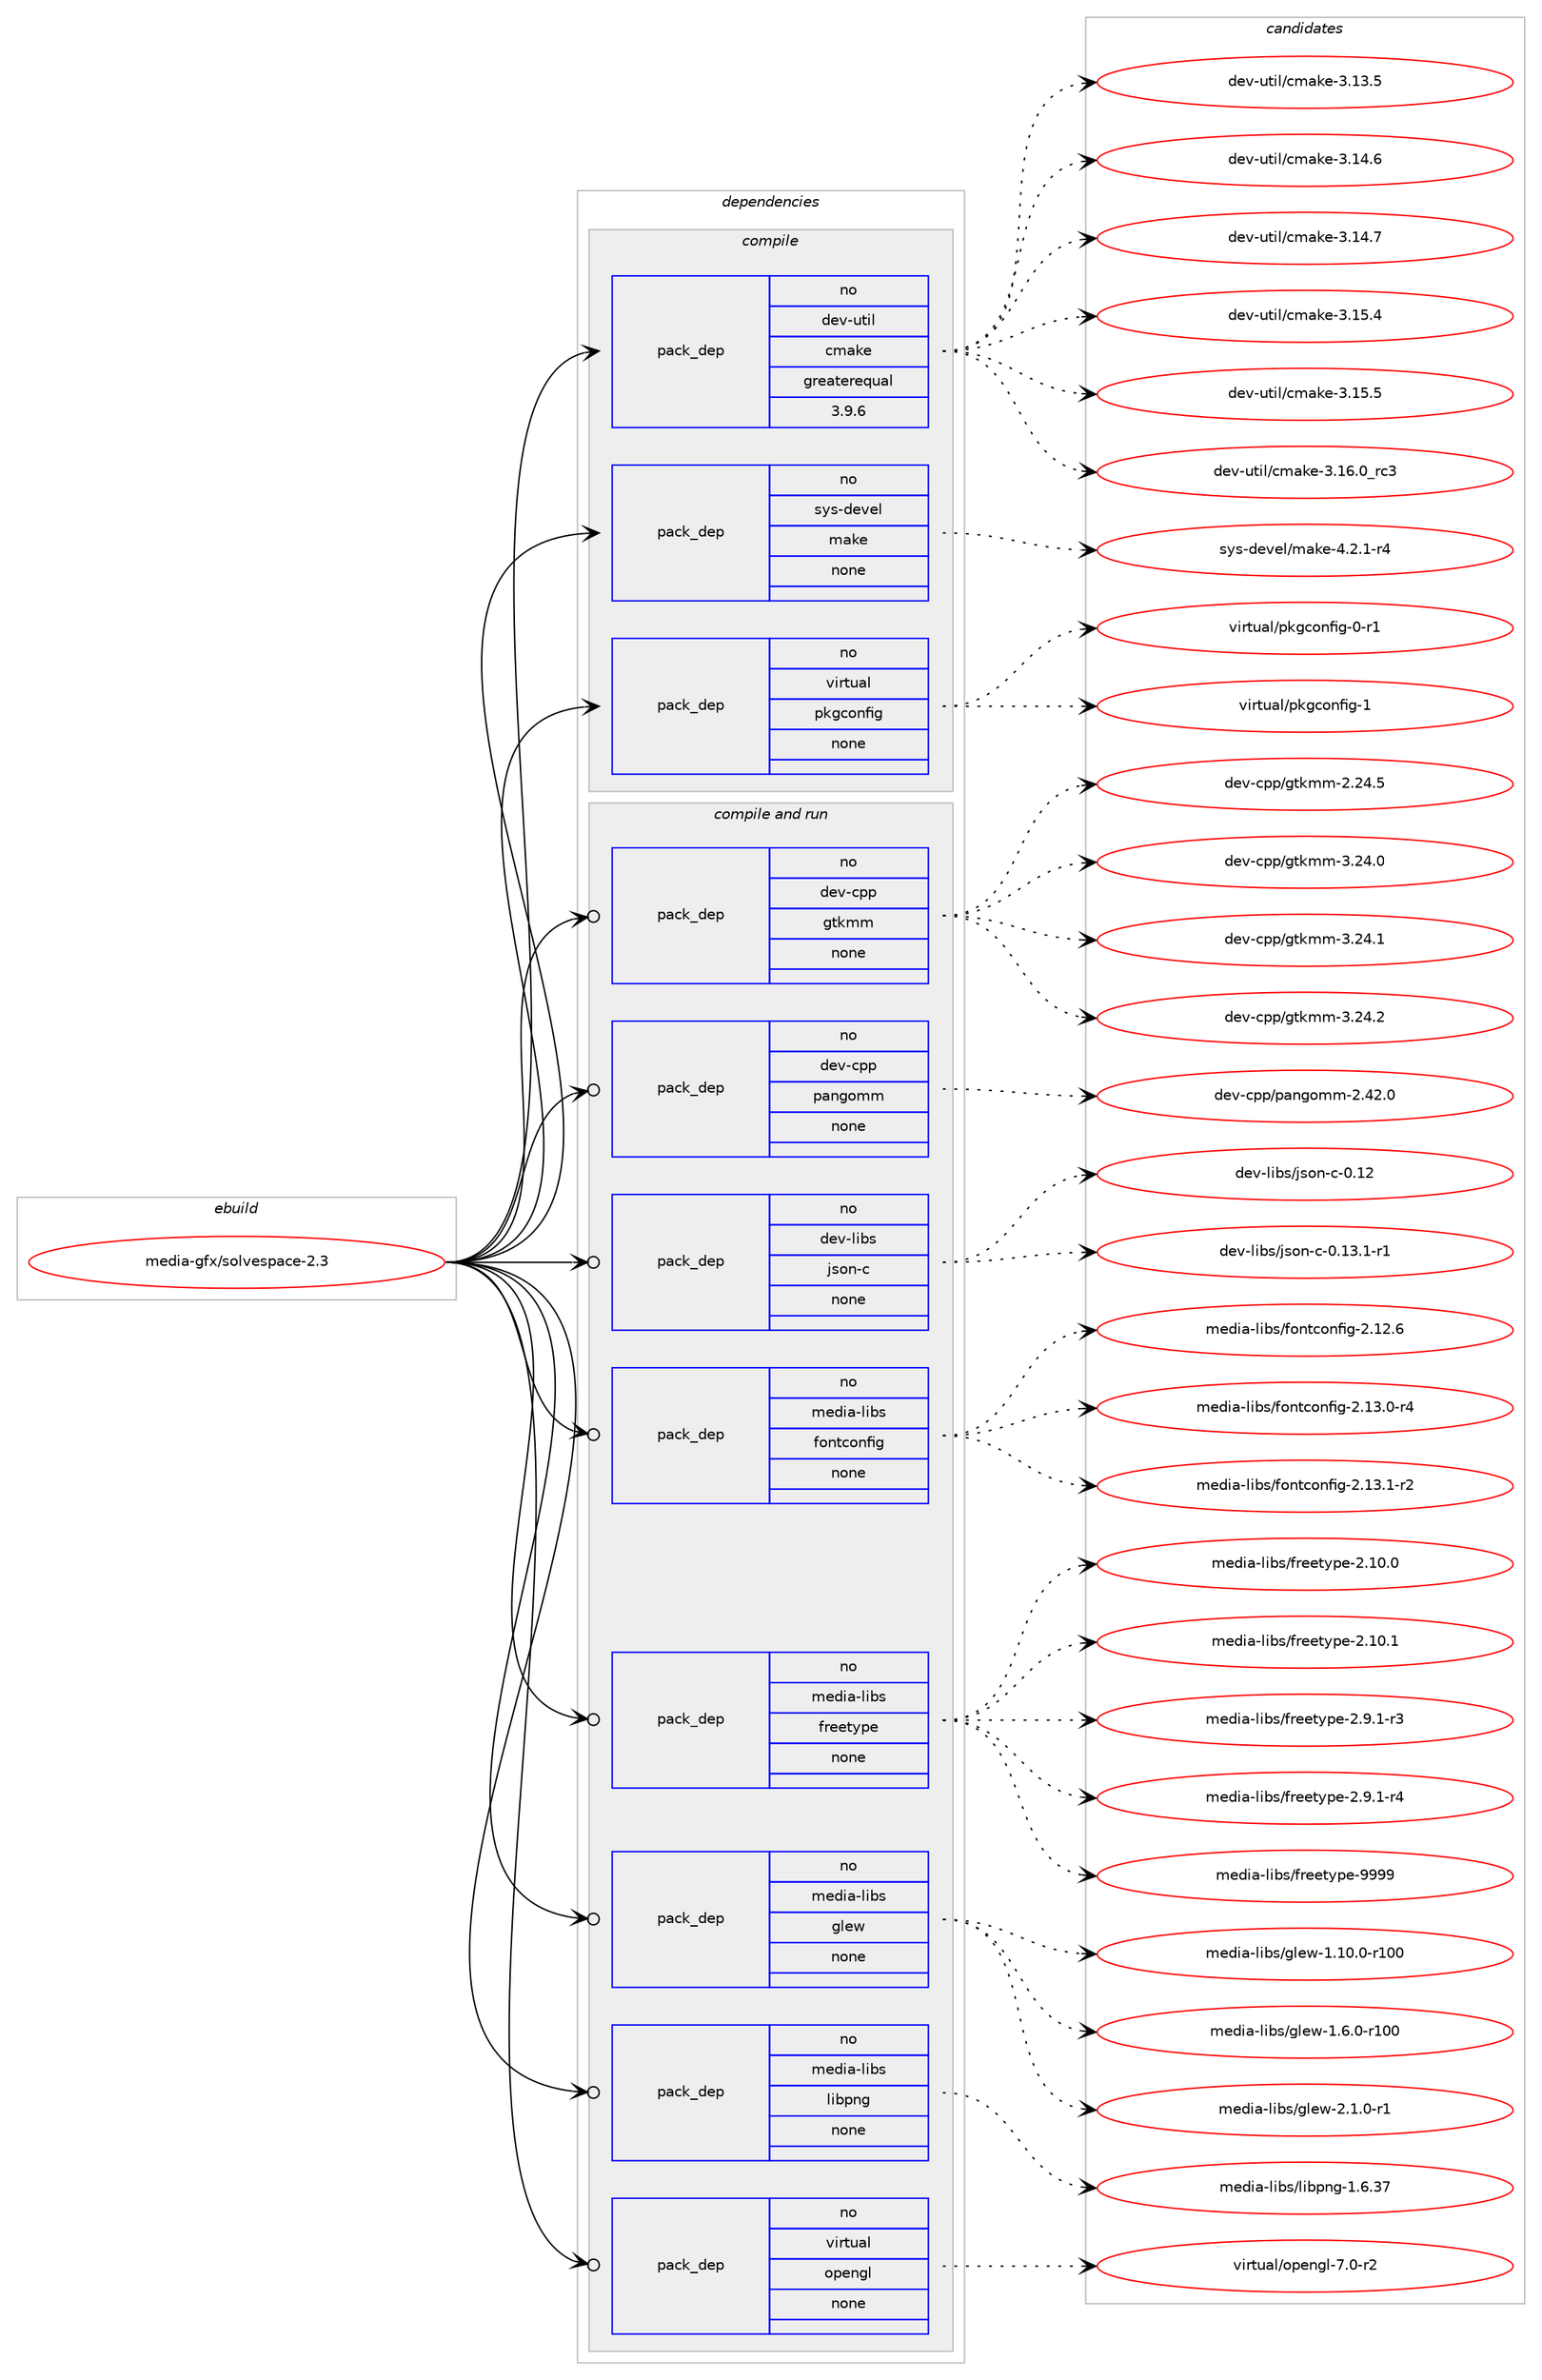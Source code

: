 digraph prolog {

# *************
# Graph options
# *************

newrank=true;
concentrate=true;
compound=true;
graph [rankdir=LR,fontname=Helvetica,fontsize=10,ranksep=1.5];#, ranksep=2.5, nodesep=0.2];
edge  [arrowhead=vee];
node  [fontname=Helvetica,fontsize=10];

# **********
# The ebuild
# **********

subgraph cluster_leftcol {
color=gray;
rank=same;
label=<<i>ebuild</i>>;
id [label="media-gfx/solvespace-2.3", color=red, width=4, href="../media-gfx/solvespace-2.3.svg"];
}

# ****************
# The dependencies
# ****************

subgraph cluster_midcol {
color=gray;
label=<<i>dependencies</i>>;
subgraph cluster_compile {
fillcolor="#eeeeee";
style=filled;
label=<<i>compile</i>>;
subgraph pack579434 {
dependency783516 [label=<<TABLE BORDER="0" CELLBORDER="1" CELLSPACING="0" CELLPADDING="4" WIDTH="220"><TR><TD ROWSPAN="6" CELLPADDING="30">pack_dep</TD></TR><TR><TD WIDTH="110">no</TD></TR><TR><TD>dev-util</TD></TR><TR><TD>cmake</TD></TR><TR><TD>greaterequal</TD></TR><TR><TD>3.9.6</TD></TR></TABLE>>, shape=none, color=blue];
}
id:e -> dependency783516:w [weight=20,style="solid",arrowhead="vee"];
subgraph pack579435 {
dependency783517 [label=<<TABLE BORDER="0" CELLBORDER="1" CELLSPACING="0" CELLPADDING="4" WIDTH="220"><TR><TD ROWSPAN="6" CELLPADDING="30">pack_dep</TD></TR><TR><TD WIDTH="110">no</TD></TR><TR><TD>sys-devel</TD></TR><TR><TD>make</TD></TR><TR><TD>none</TD></TR><TR><TD></TD></TR></TABLE>>, shape=none, color=blue];
}
id:e -> dependency783517:w [weight=20,style="solid",arrowhead="vee"];
subgraph pack579436 {
dependency783518 [label=<<TABLE BORDER="0" CELLBORDER="1" CELLSPACING="0" CELLPADDING="4" WIDTH="220"><TR><TD ROWSPAN="6" CELLPADDING="30">pack_dep</TD></TR><TR><TD WIDTH="110">no</TD></TR><TR><TD>virtual</TD></TR><TR><TD>pkgconfig</TD></TR><TR><TD>none</TD></TR><TR><TD></TD></TR></TABLE>>, shape=none, color=blue];
}
id:e -> dependency783518:w [weight=20,style="solid",arrowhead="vee"];
}
subgraph cluster_compileandrun {
fillcolor="#eeeeee";
style=filled;
label=<<i>compile and run</i>>;
subgraph pack579437 {
dependency783519 [label=<<TABLE BORDER="0" CELLBORDER="1" CELLSPACING="0" CELLPADDING="4" WIDTH="220"><TR><TD ROWSPAN="6" CELLPADDING="30">pack_dep</TD></TR><TR><TD WIDTH="110">no</TD></TR><TR><TD>dev-cpp</TD></TR><TR><TD>gtkmm</TD></TR><TR><TD>none</TD></TR><TR><TD></TD></TR></TABLE>>, shape=none, color=blue];
}
id:e -> dependency783519:w [weight=20,style="solid",arrowhead="odotvee"];
subgraph pack579438 {
dependency783520 [label=<<TABLE BORDER="0" CELLBORDER="1" CELLSPACING="0" CELLPADDING="4" WIDTH="220"><TR><TD ROWSPAN="6" CELLPADDING="30">pack_dep</TD></TR><TR><TD WIDTH="110">no</TD></TR><TR><TD>dev-cpp</TD></TR><TR><TD>pangomm</TD></TR><TR><TD>none</TD></TR><TR><TD></TD></TR></TABLE>>, shape=none, color=blue];
}
id:e -> dependency783520:w [weight=20,style="solid",arrowhead="odotvee"];
subgraph pack579439 {
dependency783521 [label=<<TABLE BORDER="0" CELLBORDER="1" CELLSPACING="0" CELLPADDING="4" WIDTH="220"><TR><TD ROWSPAN="6" CELLPADDING="30">pack_dep</TD></TR><TR><TD WIDTH="110">no</TD></TR><TR><TD>dev-libs</TD></TR><TR><TD>json-c</TD></TR><TR><TD>none</TD></TR><TR><TD></TD></TR></TABLE>>, shape=none, color=blue];
}
id:e -> dependency783521:w [weight=20,style="solid",arrowhead="odotvee"];
subgraph pack579440 {
dependency783522 [label=<<TABLE BORDER="0" CELLBORDER="1" CELLSPACING="0" CELLPADDING="4" WIDTH="220"><TR><TD ROWSPAN="6" CELLPADDING="30">pack_dep</TD></TR><TR><TD WIDTH="110">no</TD></TR><TR><TD>media-libs</TD></TR><TR><TD>fontconfig</TD></TR><TR><TD>none</TD></TR><TR><TD></TD></TR></TABLE>>, shape=none, color=blue];
}
id:e -> dependency783522:w [weight=20,style="solid",arrowhead="odotvee"];
subgraph pack579441 {
dependency783523 [label=<<TABLE BORDER="0" CELLBORDER="1" CELLSPACING="0" CELLPADDING="4" WIDTH="220"><TR><TD ROWSPAN="6" CELLPADDING="30">pack_dep</TD></TR><TR><TD WIDTH="110">no</TD></TR><TR><TD>media-libs</TD></TR><TR><TD>freetype</TD></TR><TR><TD>none</TD></TR><TR><TD></TD></TR></TABLE>>, shape=none, color=blue];
}
id:e -> dependency783523:w [weight=20,style="solid",arrowhead="odotvee"];
subgraph pack579442 {
dependency783524 [label=<<TABLE BORDER="0" CELLBORDER="1" CELLSPACING="0" CELLPADDING="4" WIDTH="220"><TR><TD ROWSPAN="6" CELLPADDING="30">pack_dep</TD></TR><TR><TD WIDTH="110">no</TD></TR><TR><TD>media-libs</TD></TR><TR><TD>glew</TD></TR><TR><TD>none</TD></TR><TR><TD></TD></TR></TABLE>>, shape=none, color=blue];
}
id:e -> dependency783524:w [weight=20,style="solid",arrowhead="odotvee"];
subgraph pack579443 {
dependency783525 [label=<<TABLE BORDER="0" CELLBORDER="1" CELLSPACING="0" CELLPADDING="4" WIDTH="220"><TR><TD ROWSPAN="6" CELLPADDING="30">pack_dep</TD></TR><TR><TD WIDTH="110">no</TD></TR><TR><TD>media-libs</TD></TR><TR><TD>libpng</TD></TR><TR><TD>none</TD></TR><TR><TD></TD></TR></TABLE>>, shape=none, color=blue];
}
id:e -> dependency783525:w [weight=20,style="solid",arrowhead="odotvee"];
subgraph pack579444 {
dependency783526 [label=<<TABLE BORDER="0" CELLBORDER="1" CELLSPACING="0" CELLPADDING="4" WIDTH="220"><TR><TD ROWSPAN="6" CELLPADDING="30">pack_dep</TD></TR><TR><TD WIDTH="110">no</TD></TR><TR><TD>virtual</TD></TR><TR><TD>opengl</TD></TR><TR><TD>none</TD></TR><TR><TD></TD></TR></TABLE>>, shape=none, color=blue];
}
id:e -> dependency783526:w [weight=20,style="solid",arrowhead="odotvee"];
}
subgraph cluster_run {
fillcolor="#eeeeee";
style=filled;
label=<<i>run</i>>;
}
}

# **************
# The candidates
# **************

subgraph cluster_choices {
rank=same;
color=gray;
label=<<i>candidates</i>>;

subgraph choice579434 {
color=black;
nodesep=1;
choice1001011184511711610510847991099710710145514649514653 [label="dev-util/cmake-3.13.5", color=red, width=4,href="../dev-util/cmake-3.13.5.svg"];
choice1001011184511711610510847991099710710145514649524654 [label="dev-util/cmake-3.14.6", color=red, width=4,href="../dev-util/cmake-3.14.6.svg"];
choice1001011184511711610510847991099710710145514649524655 [label="dev-util/cmake-3.14.7", color=red, width=4,href="../dev-util/cmake-3.14.7.svg"];
choice1001011184511711610510847991099710710145514649534652 [label="dev-util/cmake-3.15.4", color=red, width=4,href="../dev-util/cmake-3.15.4.svg"];
choice1001011184511711610510847991099710710145514649534653 [label="dev-util/cmake-3.15.5", color=red, width=4,href="../dev-util/cmake-3.15.5.svg"];
choice1001011184511711610510847991099710710145514649544648951149951 [label="dev-util/cmake-3.16.0_rc3", color=red, width=4,href="../dev-util/cmake-3.16.0_rc3.svg"];
dependency783516:e -> choice1001011184511711610510847991099710710145514649514653:w [style=dotted,weight="100"];
dependency783516:e -> choice1001011184511711610510847991099710710145514649524654:w [style=dotted,weight="100"];
dependency783516:e -> choice1001011184511711610510847991099710710145514649524655:w [style=dotted,weight="100"];
dependency783516:e -> choice1001011184511711610510847991099710710145514649534652:w [style=dotted,weight="100"];
dependency783516:e -> choice1001011184511711610510847991099710710145514649534653:w [style=dotted,weight="100"];
dependency783516:e -> choice1001011184511711610510847991099710710145514649544648951149951:w [style=dotted,weight="100"];
}
subgraph choice579435 {
color=black;
nodesep=1;
choice1151211154510010111810110847109971071014552465046494511452 [label="sys-devel/make-4.2.1-r4", color=red, width=4,href="../sys-devel/make-4.2.1-r4.svg"];
dependency783517:e -> choice1151211154510010111810110847109971071014552465046494511452:w [style=dotted,weight="100"];
}
subgraph choice579436 {
color=black;
nodesep=1;
choice11810511411611797108471121071039911111010210510345484511449 [label="virtual/pkgconfig-0-r1", color=red, width=4,href="../virtual/pkgconfig-0-r1.svg"];
choice1181051141161179710847112107103991111101021051034549 [label="virtual/pkgconfig-1", color=red, width=4,href="../virtual/pkgconfig-1.svg"];
dependency783518:e -> choice11810511411611797108471121071039911111010210510345484511449:w [style=dotted,weight="100"];
dependency783518:e -> choice1181051141161179710847112107103991111101021051034549:w [style=dotted,weight="100"];
}
subgraph choice579437 {
color=black;
nodesep=1;
choice10010111845991121124710311610710910945504650524653 [label="dev-cpp/gtkmm-2.24.5", color=red, width=4,href="../dev-cpp/gtkmm-2.24.5.svg"];
choice10010111845991121124710311610710910945514650524648 [label="dev-cpp/gtkmm-3.24.0", color=red, width=4,href="../dev-cpp/gtkmm-3.24.0.svg"];
choice10010111845991121124710311610710910945514650524649 [label="dev-cpp/gtkmm-3.24.1", color=red, width=4,href="../dev-cpp/gtkmm-3.24.1.svg"];
choice10010111845991121124710311610710910945514650524650 [label="dev-cpp/gtkmm-3.24.2", color=red, width=4,href="../dev-cpp/gtkmm-3.24.2.svg"];
dependency783519:e -> choice10010111845991121124710311610710910945504650524653:w [style=dotted,weight="100"];
dependency783519:e -> choice10010111845991121124710311610710910945514650524648:w [style=dotted,weight="100"];
dependency783519:e -> choice10010111845991121124710311610710910945514650524649:w [style=dotted,weight="100"];
dependency783519:e -> choice10010111845991121124710311610710910945514650524650:w [style=dotted,weight="100"];
}
subgraph choice579438 {
color=black;
nodesep=1;
choice1001011184599112112471129711010311110910945504652504648 [label="dev-cpp/pangomm-2.42.0", color=red, width=4,href="../dev-cpp/pangomm-2.42.0.svg"];
dependency783520:e -> choice1001011184599112112471129711010311110910945504652504648:w [style=dotted,weight="100"];
}
subgraph choice579439 {
color=black;
nodesep=1;
choice10010111845108105981154710611511111045994548464950 [label="dev-libs/json-c-0.12", color=red, width=4,href="../dev-libs/json-c-0.12.svg"];
choice1001011184510810598115471061151111104599454846495146494511449 [label="dev-libs/json-c-0.13.1-r1", color=red, width=4,href="../dev-libs/json-c-0.13.1-r1.svg"];
dependency783521:e -> choice10010111845108105981154710611511111045994548464950:w [style=dotted,weight="100"];
dependency783521:e -> choice1001011184510810598115471061151111104599454846495146494511449:w [style=dotted,weight="100"];
}
subgraph choice579440 {
color=black;
nodesep=1;
choice109101100105974510810598115471021111101169911111010210510345504649504654 [label="media-libs/fontconfig-2.12.6", color=red, width=4,href="../media-libs/fontconfig-2.12.6.svg"];
choice1091011001059745108105981154710211111011699111110102105103455046495146484511452 [label="media-libs/fontconfig-2.13.0-r4", color=red, width=4,href="../media-libs/fontconfig-2.13.0-r4.svg"];
choice1091011001059745108105981154710211111011699111110102105103455046495146494511450 [label="media-libs/fontconfig-2.13.1-r2", color=red, width=4,href="../media-libs/fontconfig-2.13.1-r2.svg"];
dependency783522:e -> choice109101100105974510810598115471021111101169911111010210510345504649504654:w [style=dotted,weight="100"];
dependency783522:e -> choice1091011001059745108105981154710211111011699111110102105103455046495146484511452:w [style=dotted,weight="100"];
dependency783522:e -> choice1091011001059745108105981154710211111011699111110102105103455046495146494511450:w [style=dotted,weight="100"];
}
subgraph choice579441 {
color=black;
nodesep=1;
choice1091011001059745108105981154710211410110111612111210145504649484648 [label="media-libs/freetype-2.10.0", color=red, width=4,href="../media-libs/freetype-2.10.0.svg"];
choice1091011001059745108105981154710211410110111612111210145504649484649 [label="media-libs/freetype-2.10.1", color=red, width=4,href="../media-libs/freetype-2.10.1.svg"];
choice109101100105974510810598115471021141011011161211121014550465746494511451 [label="media-libs/freetype-2.9.1-r3", color=red, width=4,href="../media-libs/freetype-2.9.1-r3.svg"];
choice109101100105974510810598115471021141011011161211121014550465746494511452 [label="media-libs/freetype-2.9.1-r4", color=red, width=4,href="../media-libs/freetype-2.9.1-r4.svg"];
choice109101100105974510810598115471021141011011161211121014557575757 [label="media-libs/freetype-9999", color=red, width=4,href="../media-libs/freetype-9999.svg"];
dependency783523:e -> choice1091011001059745108105981154710211410110111612111210145504649484648:w [style=dotted,weight="100"];
dependency783523:e -> choice1091011001059745108105981154710211410110111612111210145504649484649:w [style=dotted,weight="100"];
dependency783523:e -> choice109101100105974510810598115471021141011011161211121014550465746494511451:w [style=dotted,weight="100"];
dependency783523:e -> choice109101100105974510810598115471021141011011161211121014550465746494511452:w [style=dotted,weight="100"];
dependency783523:e -> choice109101100105974510810598115471021141011011161211121014557575757:w [style=dotted,weight="100"];
}
subgraph choice579442 {
color=black;
nodesep=1;
choice109101100105974510810598115471031081011194549464948464845114494848 [label="media-libs/glew-1.10.0-r100", color=red, width=4,href="../media-libs/glew-1.10.0-r100.svg"];
choice1091011001059745108105981154710310810111945494654464845114494848 [label="media-libs/glew-1.6.0-r100", color=red, width=4,href="../media-libs/glew-1.6.0-r100.svg"];
choice109101100105974510810598115471031081011194550464946484511449 [label="media-libs/glew-2.1.0-r1", color=red, width=4,href="../media-libs/glew-2.1.0-r1.svg"];
dependency783524:e -> choice109101100105974510810598115471031081011194549464948464845114494848:w [style=dotted,weight="100"];
dependency783524:e -> choice1091011001059745108105981154710310810111945494654464845114494848:w [style=dotted,weight="100"];
dependency783524:e -> choice109101100105974510810598115471031081011194550464946484511449:w [style=dotted,weight="100"];
}
subgraph choice579443 {
color=black;
nodesep=1;
choice109101100105974510810598115471081059811211010345494654465155 [label="media-libs/libpng-1.6.37", color=red, width=4,href="../media-libs/libpng-1.6.37.svg"];
dependency783525:e -> choice109101100105974510810598115471081059811211010345494654465155:w [style=dotted,weight="100"];
}
subgraph choice579444 {
color=black;
nodesep=1;
choice1181051141161179710847111112101110103108455546484511450 [label="virtual/opengl-7.0-r2", color=red, width=4,href="../virtual/opengl-7.0-r2.svg"];
dependency783526:e -> choice1181051141161179710847111112101110103108455546484511450:w [style=dotted,weight="100"];
}
}

}
